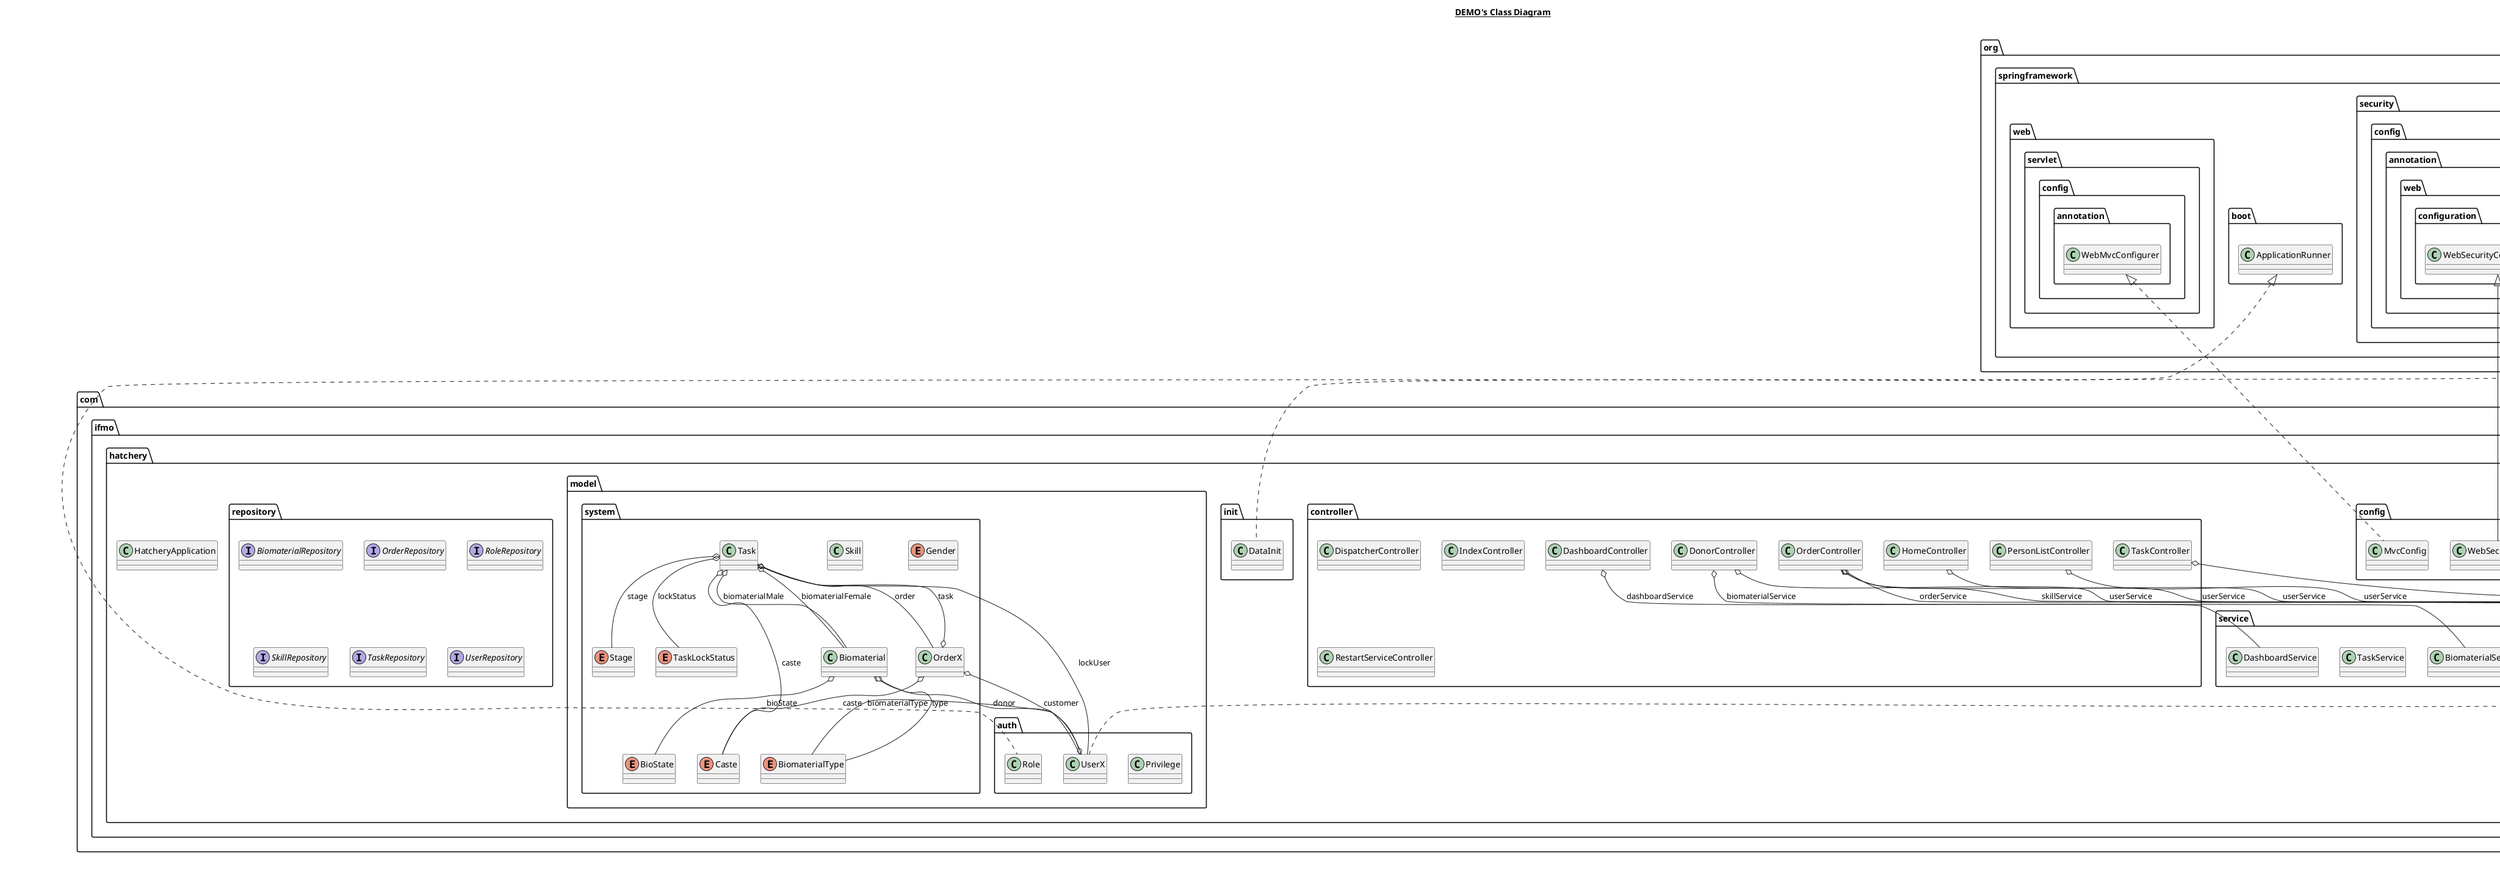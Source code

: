 @startuml

title __DEMO's Class Diagram__\n

  namespace com.ifmo.hatchery {
    class com.ifmo.hatchery.HatcheryApplication {
    }
  }
  

  namespace com.ifmo.hatchery {
    namespace config {
      class com.ifmo.hatchery.config.MvcConfig {
      }
    }
  }
  

  namespace com.ifmo.hatchery {
    namespace config {
      class com.ifmo.hatchery.config.WebSecurityConfig {
      }
    }
  }
  

  namespace com.ifmo.hatchery {
    namespace controller {
      class com.ifmo.hatchery.controller.DashboardController {
      }
    }
  }
  

  namespace com.ifmo.hatchery {
    namespace controller {
      class com.ifmo.hatchery.controller.DispatcherController {
      }
    }
  }
  

  namespace com.ifmo.hatchery {
    namespace controller {
      class com.ifmo.hatchery.controller.DonorController {
      }
    }
  }
  

  namespace com.ifmo.hatchery {
    namespace controller {
      class com.ifmo.hatchery.controller.HomeController {
      }
    }
  }
  

  namespace com.ifmo.hatchery {
    namespace controller {
      class com.ifmo.hatchery.controller.IndexController {
      }
    }
  }
  

  namespace com.ifmo.hatchery {
    namespace controller {
      class com.ifmo.hatchery.controller.OrderController {
      }
    }
  }
  

  namespace com.ifmo.hatchery {
    namespace controller {
      class com.ifmo.hatchery.controller.PersonListController {
      }
    }
  }
  

  namespace com.ifmo.hatchery {
    namespace controller {
      class com.ifmo.hatchery.controller.RestartServiceController {
      }
    }
  }
  

  namespace com.ifmo.hatchery {
    namespace controller {
      class com.ifmo.hatchery.controller.TaskController {
      }
    }
  }
  

  namespace com.ifmo.hatchery {
    namespace init {
      class com.ifmo.hatchery.init.DataInit {
      }
    }
  }
  

  namespace com.ifmo.hatchery {
    namespace model.auth {
      class com.ifmo.hatchery.model.auth.Privilege {
      }
    }
  }
  

  namespace com.ifmo.hatchery {
    namespace model.auth {
      class com.ifmo.hatchery.model.auth.Role {
      }
    }
  }
  

  namespace com.ifmo.hatchery {
    namespace model.auth {
      class com.ifmo.hatchery.model.auth.UserX {
      }
    }
  }
  

  namespace com.ifmo.hatchery {
    namespace model.system {
      enum BioState {
      }
    }
  }
  

  namespace com.ifmo.hatchery {
    namespace model.system {
      class com.ifmo.hatchery.model.system.Biomaterial {
      }
    }
  }
  

  namespace com.ifmo.hatchery {
    namespace model.system {
      enum BiomaterialType {
      }
    }
  }
  

  namespace com.ifmo.hatchery {
    namespace model.system {
      enum Caste {
      }
    }
  }
  

  namespace com.ifmo.hatchery {
    namespace model.system {
      enum Gender {
      }
    }
  }
  

  namespace com.ifmo.hatchery {
    namespace model.system {
      class com.ifmo.hatchery.model.system.OrderX {
      }
    }
  }
  

  namespace com.ifmo.hatchery {
    namespace model.system {
      class com.ifmo.hatchery.model.system.Skill {
      }
    }
  }
  

  namespace com.ifmo.hatchery {
    namespace model.system {
      enum Stage {
      }
    }
  }
  

  namespace com.ifmo.hatchery {
    namespace model.system {
      class com.ifmo.hatchery.model.system.Task {
      }
    }
  }
  

  namespace com.ifmo.hatchery {
    namespace model.system {
      enum TaskLockStatus {
      }
    }
  }
  

  namespace com.ifmo.hatchery {
    namespace repository {
      interface com.ifmo.hatchery.repository.BiomaterialRepository {
      }
    }
  }
  

  namespace com.ifmo.hatchery {
    namespace repository {
      interface com.ifmo.hatchery.repository.OrderRepository {
      }
    }
  }
  

  namespace com.ifmo.hatchery {
    namespace repository {
      interface com.ifmo.hatchery.repository.RoleRepository {
      }
    }
  }
  

  namespace com.ifmo.hatchery {
    namespace repository {
      interface com.ifmo.hatchery.repository.SkillRepository {
      }
    }
  }
  

  namespace com.ifmo.hatchery {
    namespace repository {
      interface com.ifmo.hatchery.repository.TaskRepository {
      }
    }
  }
  

  namespace com.ifmo.hatchery {
    namespace repository {
      interface com.ifmo.hatchery.repository.UserRepository {
      }
    }
  }
  

  namespace com.ifmo.hatchery {
    namespace service {
      class com.ifmo.hatchery.service.BiomaterialService {
      }
    }
  }
  

  namespace com.ifmo.hatchery {
    namespace service {
      class com.ifmo.hatchery.service.DashboardService {
      }
    }
  }
  

  namespace com.ifmo.hatchery {
    namespace service {
      class com.ifmo.hatchery.service.OrderService {
      }
    }
  }
  

  namespace com.ifmo.hatchery {
    namespace service {
      class com.ifmo.hatchery.service.RoleService {
      }
    }
  }
  

  namespace com.ifmo.hatchery {
    namespace service {
      class com.ifmo.hatchery.service.SkillService {
      }
    }
  }
  

  namespace com.ifmo.hatchery {
    namespace service {
      class com.ifmo.hatchery.service.TaskService {
      }
    }
  }
  

  namespace com.ifmo.hatchery {
    namespace service {
      class com.ifmo.hatchery.service.UserService {
      }
    }
  }
  

  com.ifmo.hatchery.config.MvcConfig .up.|> org.springframework.web.servlet.config.annotation.WebMvcConfigurer
  com.ifmo.hatchery.config.WebSecurityConfig -up-|> org.springframework.security.config.annotation.web.configuration.WebSecurityConfigurerAdapter
  com.ifmo.hatchery.config.WebSecurityConfig o-- com.ifmo.hatchery.service.UserService : userService
  com.ifmo.hatchery.controller.DashboardController o-- com.ifmo.hatchery.service.DashboardService : dashboardService
  com.ifmo.hatchery.controller.DonorController o-- com.ifmo.hatchery.service.BiomaterialService : biomaterialService
  com.ifmo.hatchery.controller.DonorController o-- com.ifmo.hatchery.service.UserService : userService
  com.ifmo.hatchery.controller.HomeController o-- com.ifmo.hatchery.service.UserService : userService
  com.ifmo.hatchery.controller.OrderController o-- com.ifmo.hatchery.service.OrderService : orderService
  com.ifmo.hatchery.controller.OrderController o-- com.ifmo.hatchery.service.SkillService : skillService
  com.ifmo.hatchery.controller.OrderController o-- com.ifmo.hatchery.service.UserService : userService
  com.ifmo.hatchery.controller.PersonListController o-- com.ifmo.hatchery.service.UserService : userService
  com.ifmo.hatchery.controller.TaskController o-- com.ifmo.hatchery.service.UserService : userService
  com.ifmo.hatchery.init.DataInit .up.|> org.springframework.boot.ApplicationRunner
  com.ifmo.hatchery.model.auth.Role .up.|> org.springframework.security.core.GrantedAuthority
  com.ifmo.hatchery.model.auth.UserX .up.|> org.springframework.security.core.userdetails.UserDetails
  com.ifmo.hatchery.model.auth.UserX o-- com.ifmo.hatchery.model.system.BiomaterialType : biomaterialType
  com.ifmo.hatchery.model.system.Biomaterial o-- com.ifmo.hatchery.model.system.BioState : bioState
  com.ifmo.hatchery.model.system.Biomaterial o-- com.ifmo.hatchery.model.auth.UserX : donor
  com.ifmo.hatchery.model.system.Biomaterial o-- com.ifmo.hatchery.model.system.BiomaterialType : type
  com.ifmo.hatchery.model.system.OrderX o-- com.ifmo.hatchery.model.system.Caste : caste
  com.ifmo.hatchery.model.system.OrderX o-- com.ifmo.hatchery.model.auth.UserX : customer
  com.ifmo.hatchery.model.system.OrderX o-- com.ifmo.hatchery.model.system.Task : task
  com.ifmo.hatchery.model.system.Task o-- com.ifmo.hatchery.model.system.Biomaterial : biomaterialFemale
  com.ifmo.hatchery.model.system.Task o-- com.ifmo.hatchery.model.system.Biomaterial : biomaterialMale
  com.ifmo.hatchery.model.system.Task o-- com.ifmo.hatchery.model.system.Caste : caste
  com.ifmo.hatchery.model.system.Task o-- com.ifmo.hatchery.model.system.TaskLockStatus : lockStatus
  com.ifmo.hatchery.model.system.Task o-- com.ifmo.hatchery.model.auth.UserX : lockUser
  com.ifmo.hatchery.model.system.Task o-- com.ifmo.hatchery.model.system.OrderX : order
  com.ifmo.hatchery.model.system.Task o-- com.ifmo.hatchery.model.system.Stage : stage
  com.ifmo.hatchery.service.UserService .up.|> org.springframework.security.core.userdetails.UserDetailsService


right footer


PlantUML diagram generated by SketchIt! (https://bitbucket.org/pmesmeur/sketch.it)
For more information about this tool, please contact philippe.mesmeur@gmail.com
endfooter

@enduml
